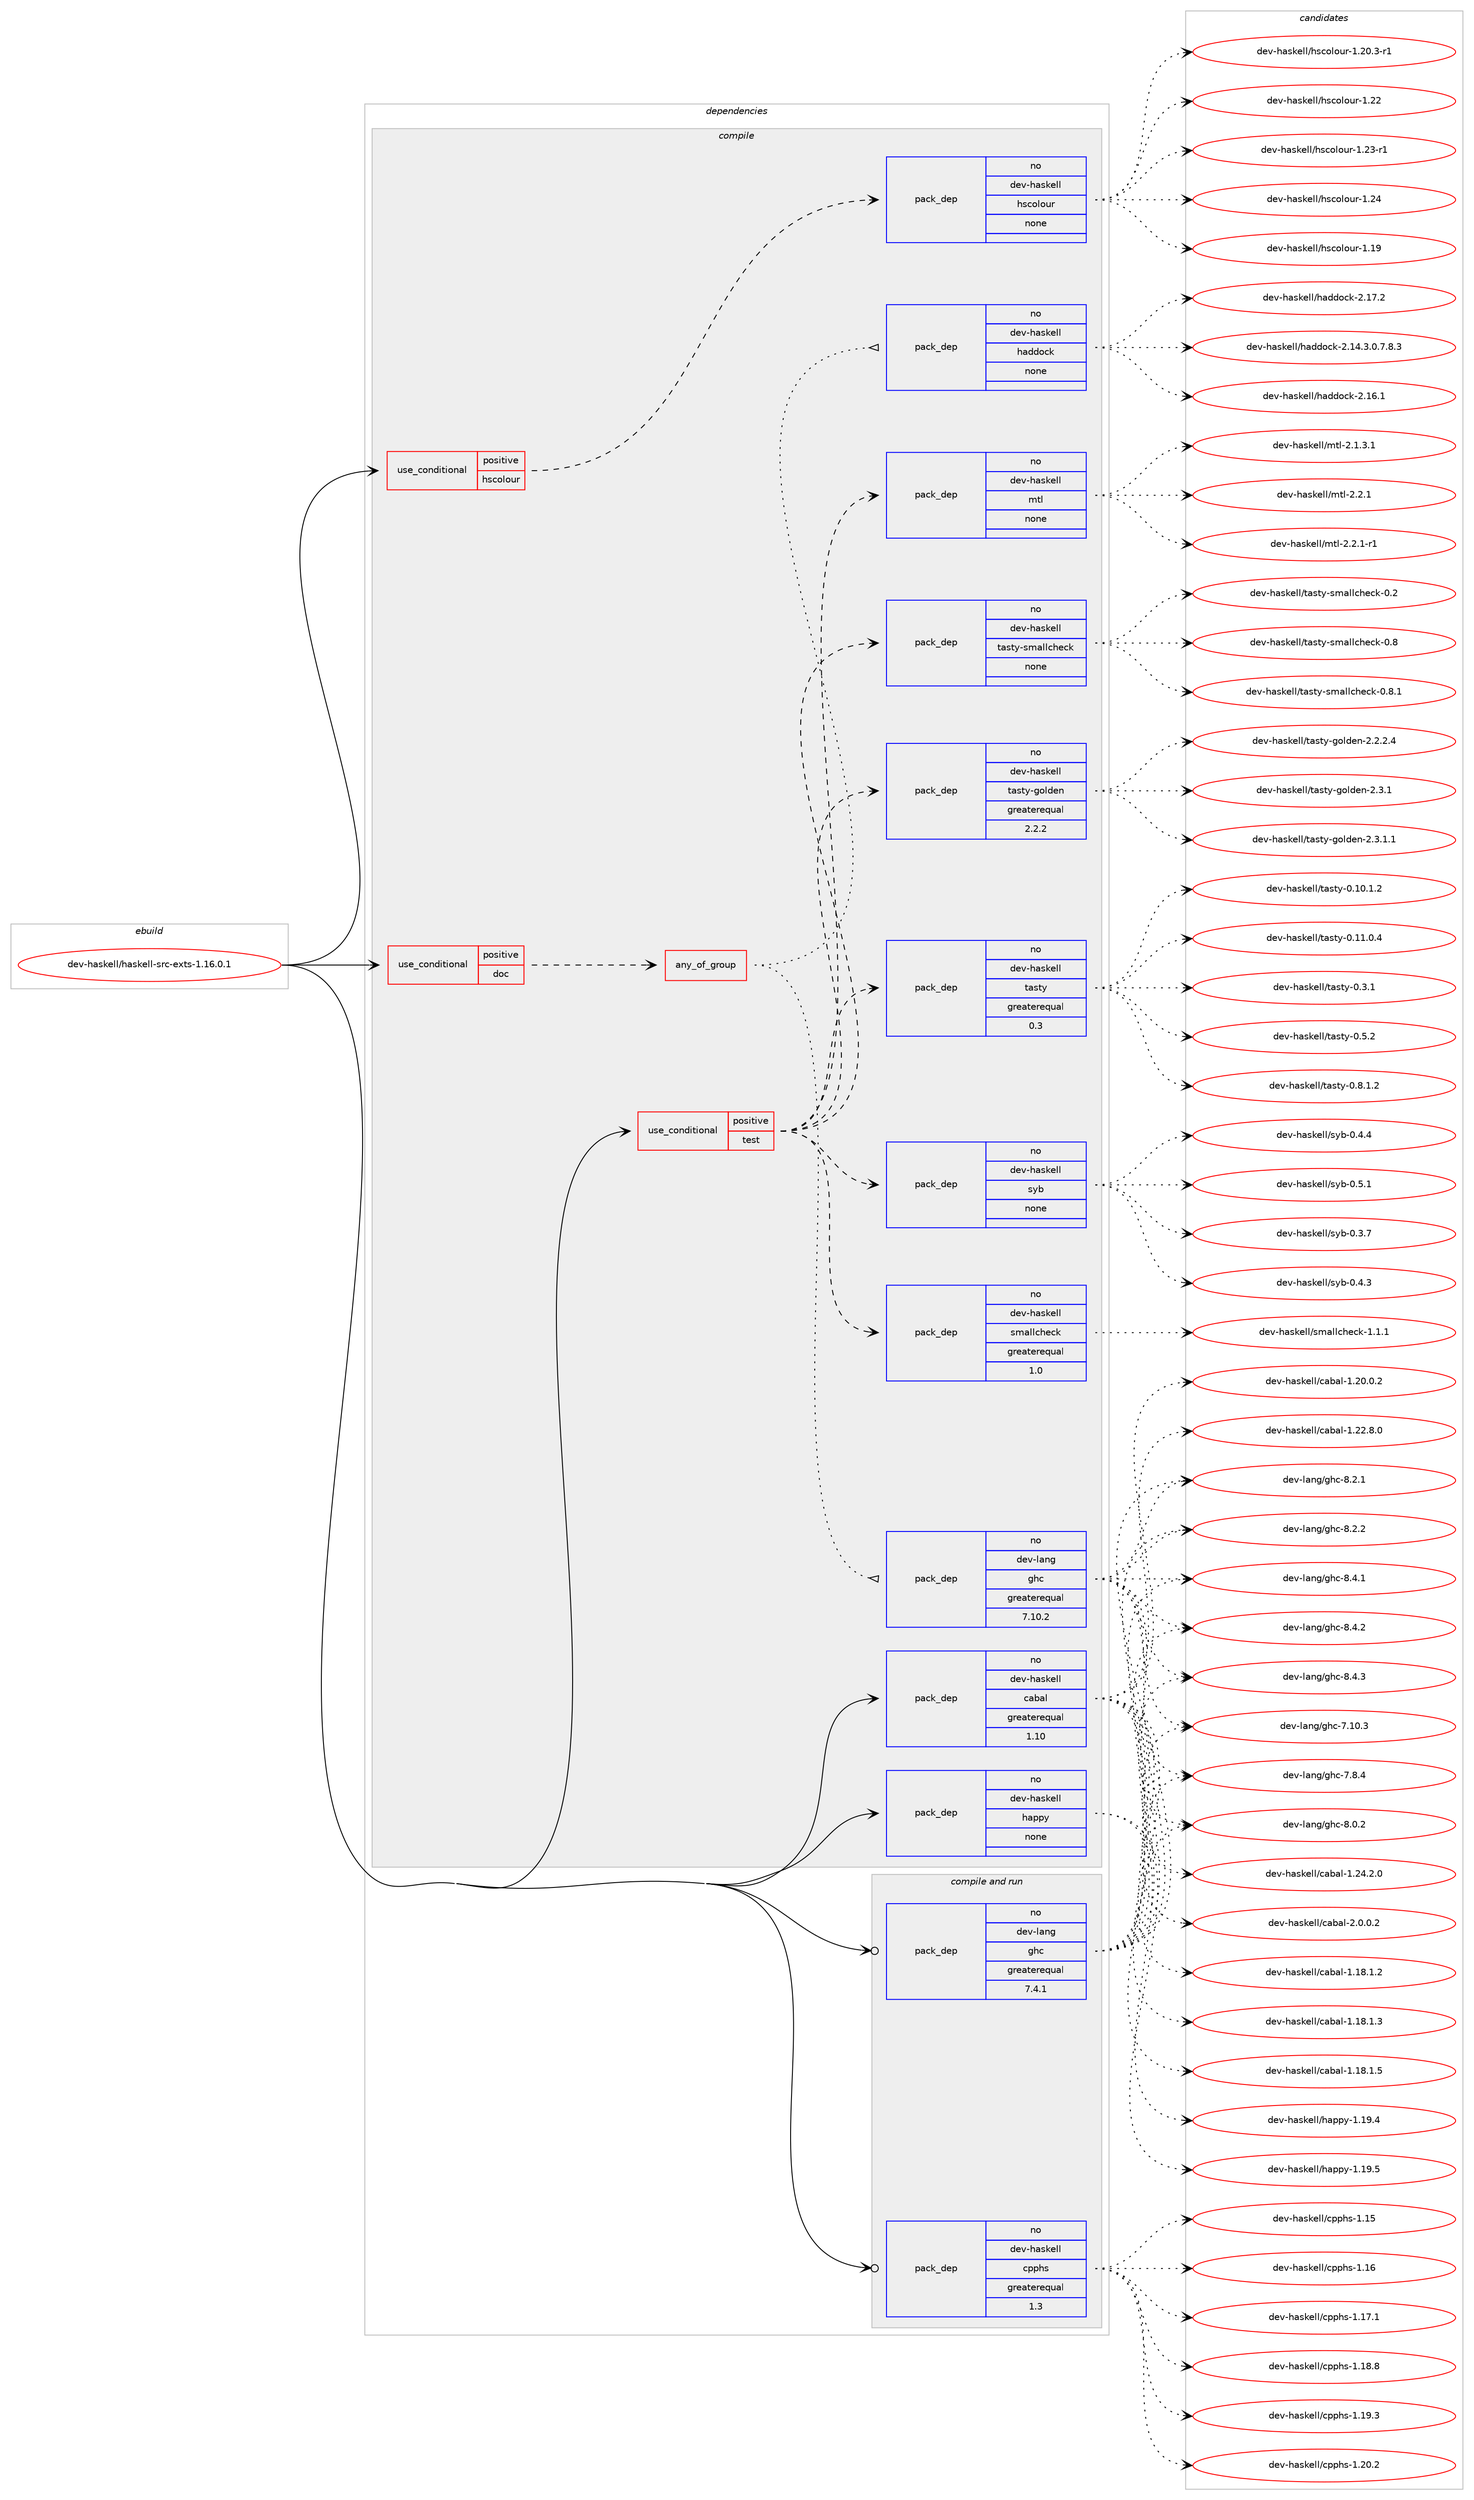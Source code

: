 digraph prolog {

# *************
# Graph options
# *************

newrank=true;
concentrate=true;
compound=true;
graph [rankdir=LR,fontname=Helvetica,fontsize=10,ranksep=1.5];#, ranksep=2.5, nodesep=0.2];
edge  [arrowhead=vee];
node  [fontname=Helvetica,fontsize=10];

# **********
# The ebuild
# **********

subgraph cluster_leftcol {
color=gray;
rank=same;
label=<<i>ebuild</i>>;
id [label="dev-haskell/haskell-src-exts-1.16.0.1", color=red, width=4, href="../dev-haskell/haskell-src-exts-1.16.0.1.svg"];
}

# ****************
# The dependencies
# ****************

subgraph cluster_midcol {
color=gray;
label=<<i>dependencies</i>>;
subgraph cluster_compile {
fillcolor="#eeeeee";
style=filled;
label=<<i>compile</i>>;
subgraph cond359836 {
dependency1334245 [label=<<TABLE BORDER="0" CELLBORDER="1" CELLSPACING="0" CELLPADDING="4"><TR><TD ROWSPAN="3" CELLPADDING="10">use_conditional</TD></TR><TR><TD>positive</TD></TR><TR><TD>doc</TD></TR></TABLE>>, shape=none, color=red];
subgraph any20988 {
dependency1334246 [label=<<TABLE BORDER="0" CELLBORDER="1" CELLSPACING="0" CELLPADDING="4"><TR><TD CELLPADDING="10">any_of_group</TD></TR></TABLE>>, shape=none, color=red];subgraph pack952869 {
dependency1334247 [label=<<TABLE BORDER="0" CELLBORDER="1" CELLSPACING="0" CELLPADDING="4" WIDTH="220"><TR><TD ROWSPAN="6" CELLPADDING="30">pack_dep</TD></TR><TR><TD WIDTH="110">no</TD></TR><TR><TD>dev-haskell</TD></TR><TR><TD>haddock</TD></TR><TR><TD>none</TD></TR><TR><TD></TD></TR></TABLE>>, shape=none, color=blue];
}
dependency1334246:e -> dependency1334247:w [weight=20,style="dotted",arrowhead="oinv"];
subgraph pack952870 {
dependency1334248 [label=<<TABLE BORDER="0" CELLBORDER="1" CELLSPACING="0" CELLPADDING="4" WIDTH="220"><TR><TD ROWSPAN="6" CELLPADDING="30">pack_dep</TD></TR><TR><TD WIDTH="110">no</TD></TR><TR><TD>dev-lang</TD></TR><TR><TD>ghc</TD></TR><TR><TD>greaterequal</TD></TR><TR><TD>7.10.2</TD></TR></TABLE>>, shape=none, color=blue];
}
dependency1334246:e -> dependency1334248:w [weight=20,style="dotted",arrowhead="oinv"];
}
dependency1334245:e -> dependency1334246:w [weight=20,style="dashed",arrowhead="vee"];
}
id:e -> dependency1334245:w [weight=20,style="solid",arrowhead="vee"];
subgraph cond359837 {
dependency1334249 [label=<<TABLE BORDER="0" CELLBORDER="1" CELLSPACING="0" CELLPADDING="4"><TR><TD ROWSPAN="3" CELLPADDING="10">use_conditional</TD></TR><TR><TD>positive</TD></TR><TR><TD>hscolour</TD></TR></TABLE>>, shape=none, color=red];
subgraph pack952871 {
dependency1334250 [label=<<TABLE BORDER="0" CELLBORDER="1" CELLSPACING="0" CELLPADDING="4" WIDTH="220"><TR><TD ROWSPAN="6" CELLPADDING="30">pack_dep</TD></TR><TR><TD WIDTH="110">no</TD></TR><TR><TD>dev-haskell</TD></TR><TR><TD>hscolour</TD></TR><TR><TD>none</TD></TR><TR><TD></TD></TR></TABLE>>, shape=none, color=blue];
}
dependency1334249:e -> dependency1334250:w [weight=20,style="dashed",arrowhead="vee"];
}
id:e -> dependency1334249:w [weight=20,style="solid",arrowhead="vee"];
subgraph cond359838 {
dependency1334251 [label=<<TABLE BORDER="0" CELLBORDER="1" CELLSPACING="0" CELLPADDING="4"><TR><TD ROWSPAN="3" CELLPADDING="10">use_conditional</TD></TR><TR><TD>positive</TD></TR><TR><TD>test</TD></TR></TABLE>>, shape=none, color=red];
subgraph pack952872 {
dependency1334252 [label=<<TABLE BORDER="0" CELLBORDER="1" CELLSPACING="0" CELLPADDING="4" WIDTH="220"><TR><TD ROWSPAN="6" CELLPADDING="30">pack_dep</TD></TR><TR><TD WIDTH="110">no</TD></TR><TR><TD>dev-haskell</TD></TR><TR><TD>mtl</TD></TR><TR><TD>none</TD></TR><TR><TD></TD></TR></TABLE>>, shape=none, color=blue];
}
dependency1334251:e -> dependency1334252:w [weight=20,style="dashed",arrowhead="vee"];
subgraph pack952873 {
dependency1334253 [label=<<TABLE BORDER="0" CELLBORDER="1" CELLSPACING="0" CELLPADDING="4" WIDTH="220"><TR><TD ROWSPAN="6" CELLPADDING="30">pack_dep</TD></TR><TR><TD WIDTH="110">no</TD></TR><TR><TD>dev-haskell</TD></TR><TR><TD>smallcheck</TD></TR><TR><TD>greaterequal</TD></TR><TR><TD>1.0</TD></TR></TABLE>>, shape=none, color=blue];
}
dependency1334251:e -> dependency1334253:w [weight=20,style="dashed",arrowhead="vee"];
subgraph pack952874 {
dependency1334254 [label=<<TABLE BORDER="0" CELLBORDER="1" CELLSPACING="0" CELLPADDING="4" WIDTH="220"><TR><TD ROWSPAN="6" CELLPADDING="30">pack_dep</TD></TR><TR><TD WIDTH="110">no</TD></TR><TR><TD>dev-haskell</TD></TR><TR><TD>syb</TD></TR><TR><TD>none</TD></TR><TR><TD></TD></TR></TABLE>>, shape=none, color=blue];
}
dependency1334251:e -> dependency1334254:w [weight=20,style="dashed",arrowhead="vee"];
subgraph pack952875 {
dependency1334255 [label=<<TABLE BORDER="0" CELLBORDER="1" CELLSPACING="0" CELLPADDING="4" WIDTH="220"><TR><TD ROWSPAN="6" CELLPADDING="30">pack_dep</TD></TR><TR><TD WIDTH="110">no</TD></TR><TR><TD>dev-haskell</TD></TR><TR><TD>tasty</TD></TR><TR><TD>greaterequal</TD></TR><TR><TD>0.3</TD></TR></TABLE>>, shape=none, color=blue];
}
dependency1334251:e -> dependency1334255:w [weight=20,style="dashed",arrowhead="vee"];
subgraph pack952876 {
dependency1334256 [label=<<TABLE BORDER="0" CELLBORDER="1" CELLSPACING="0" CELLPADDING="4" WIDTH="220"><TR><TD ROWSPAN="6" CELLPADDING="30">pack_dep</TD></TR><TR><TD WIDTH="110">no</TD></TR><TR><TD>dev-haskell</TD></TR><TR><TD>tasty-golden</TD></TR><TR><TD>greaterequal</TD></TR><TR><TD>2.2.2</TD></TR></TABLE>>, shape=none, color=blue];
}
dependency1334251:e -> dependency1334256:w [weight=20,style="dashed",arrowhead="vee"];
subgraph pack952877 {
dependency1334257 [label=<<TABLE BORDER="0" CELLBORDER="1" CELLSPACING="0" CELLPADDING="4" WIDTH="220"><TR><TD ROWSPAN="6" CELLPADDING="30">pack_dep</TD></TR><TR><TD WIDTH="110">no</TD></TR><TR><TD>dev-haskell</TD></TR><TR><TD>tasty-smallcheck</TD></TR><TR><TD>none</TD></TR><TR><TD></TD></TR></TABLE>>, shape=none, color=blue];
}
dependency1334251:e -> dependency1334257:w [weight=20,style="dashed",arrowhead="vee"];
}
id:e -> dependency1334251:w [weight=20,style="solid",arrowhead="vee"];
subgraph pack952878 {
dependency1334258 [label=<<TABLE BORDER="0" CELLBORDER="1" CELLSPACING="0" CELLPADDING="4" WIDTH="220"><TR><TD ROWSPAN="6" CELLPADDING="30">pack_dep</TD></TR><TR><TD WIDTH="110">no</TD></TR><TR><TD>dev-haskell</TD></TR><TR><TD>cabal</TD></TR><TR><TD>greaterequal</TD></TR><TR><TD>1.10</TD></TR></TABLE>>, shape=none, color=blue];
}
id:e -> dependency1334258:w [weight=20,style="solid",arrowhead="vee"];
subgraph pack952879 {
dependency1334259 [label=<<TABLE BORDER="0" CELLBORDER="1" CELLSPACING="0" CELLPADDING="4" WIDTH="220"><TR><TD ROWSPAN="6" CELLPADDING="30">pack_dep</TD></TR><TR><TD WIDTH="110">no</TD></TR><TR><TD>dev-haskell</TD></TR><TR><TD>happy</TD></TR><TR><TD>none</TD></TR><TR><TD></TD></TR></TABLE>>, shape=none, color=blue];
}
id:e -> dependency1334259:w [weight=20,style="solid",arrowhead="vee"];
}
subgraph cluster_compileandrun {
fillcolor="#eeeeee";
style=filled;
label=<<i>compile and run</i>>;
subgraph pack952880 {
dependency1334260 [label=<<TABLE BORDER="0" CELLBORDER="1" CELLSPACING="0" CELLPADDING="4" WIDTH="220"><TR><TD ROWSPAN="6" CELLPADDING="30">pack_dep</TD></TR><TR><TD WIDTH="110">no</TD></TR><TR><TD>dev-haskell</TD></TR><TR><TD>cpphs</TD></TR><TR><TD>greaterequal</TD></TR><TR><TD>1.3</TD></TR></TABLE>>, shape=none, color=blue];
}
id:e -> dependency1334260:w [weight=20,style="solid",arrowhead="odotvee"];
subgraph pack952881 {
dependency1334261 [label=<<TABLE BORDER="0" CELLBORDER="1" CELLSPACING="0" CELLPADDING="4" WIDTH="220"><TR><TD ROWSPAN="6" CELLPADDING="30">pack_dep</TD></TR><TR><TD WIDTH="110">no</TD></TR><TR><TD>dev-lang</TD></TR><TR><TD>ghc</TD></TR><TR><TD>greaterequal</TD></TR><TR><TD>7.4.1</TD></TR></TABLE>>, shape=none, color=blue];
}
id:e -> dependency1334261:w [weight=20,style="solid",arrowhead="odotvee"];
}
subgraph cluster_run {
fillcolor="#eeeeee";
style=filled;
label=<<i>run</i>>;
}
}

# **************
# The candidates
# **************

subgraph cluster_choices {
rank=same;
color=gray;
label=<<i>candidates</i>>;

subgraph choice952869 {
color=black;
nodesep=1;
choice1001011184510497115107101108108471049710010011199107455046495246514648465546564651 [label="dev-haskell/haddock-2.14.3.0.7.8.3", color=red, width=4,href="../dev-haskell/haddock-2.14.3.0.7.8.3.svg"];
choice100101118451049711510710110810847104971001001119910745504649544649 [label="dev-haskell/haddock-2.16.1", color=red, width=4,href="../dev-haskell/haddock-2.16.1.svg"];
choice100101118451049711510710110810847104971001001119910745504649554650 [label="dev-haskell/haddock-2.17.2", color=red, width=4,href="../dev-haskell/haddock-2.17.2.svg"];
dependency1334247:e -> choice1001011184510497115107101108108471049710010011199107455046495246514648465546564651:w [style=dotted,weight="100"];
dependency1334247:e -> choice100101118451049711510710110810847104971001001119910745504649544649:w [style=dotted,weight="100"];
dependency1334247:e -> choice100101118451049711510710110810847104971001001119910745504649554650:w [style=dotted,weight="100"];
}
subgraph choice952870 {
color=black;
nodesep=1;
choice1001011184510897110103471031049945554649484651 [label="dev-lang/ghc-7.10.3", color=red, width=4,href="../dev-lang/ghc-7.10.3.svg"];
choice10010111845108971101034710310499455546564652 [label="dev-lang/ghc-7.8.4", color=red, width=4,href="../dev-lang/ghc-7.8.4.svg"];
choice10010111845108971101034710310499455646484650 [label="dev-lang/ghc-8.0.2", color=red, width=4,href="../dev-lang/ghc-8.0.2.svg"];
choice10010111845108971101034710310499455646504649 [label="dev-lang/ghc-8.2.1", color=red, width=4,href="../dev-lang/ghc-8.2.1.svg"];
choice10010111845108971101034710310499455646504650 [label="dev-lang/ghc-8.2.2", color=red, width=4,href="../dev-lang/ghc-8.2.2.svg"];
choice10010111845108971101034710310499455646524649 [label="dev-lang/ghc-8.4.1", color=red, width=4,href="../dev-lang/ghc-8.4.1.svg"];
choice10010111845108971101034710310499455646524650 [label="dev-lang/ghc-8.4.2", color=red, width=4,href="../dev-lang/ghc-8.4.2.svg"];
choice10010111845108971101034710310499455646524651 [label="dev-lang/ghc-8.4.3", color=red, width=4,href="../dev-lang/ghc-8.4.3.svg"];
dependency1334248:e -> choice1001011184510897110103471031049945554649484651:w [style=dotted,weight="100"];
dependency1334248:e -> choice10010111845108971101034710310499455546564652:w [style=dotted,weight="100"];
dependency1334248:e -> choice10010111845108971101034710310499455646484650:w [style=dotted,weight="100"];
dependency1334248:e -> choice10010111845108971101034710310499455646504649:w [style=dotted,weight="100"];
dependency1334248:e -> choice10010111845108971101034710310499455646504650:w [style=dotted,weight="100"];
dependency1334248:e -> choice10010111845108971101034710310499455646524649:w [style=dotted,weight="100"];
dependency1334248:e -> choice10010111845108971101034710310499455646524650:w [style=dotted,weight="100"];
dependency1334248:e -> choice10010111845108971101034710310499455646524651:w [style=dotted,weight="100"];
}
subgraph choice952871 {
color=black;
nodesep=1;
choice100101118451049711510710110810847104115991111081111171144549464957 [label="dev-haskell/hscolour-1.19", color=red, width=4,href="../dev-haskell/hscolour-1.19.svg"];
choice10010111845104971151071011081084710411599111108111117114454946504846514511449 [label="dev-haskell/hscolour-1.20.3-r1", color=red, width=4,href="../dev-haskell/hscolour-1.20.3-r1.svg"];
choice100101118451049711510710110810847104115991111081111171144549465050 [label="dev-haskell/hscolour-1.22", color=red, width=4,href="../dev-haskell/hscolour-1.22.svg"];
choice1001011184510497115107101108108471041159911110811111711445494650514511449 [label="dev-haskell/hscolour-1.23-r1", color=red, width=4,href="../dev-haskell/hscolour-1.23-r1.svg"];
choice100101118451049711510710110810847104115991111081111171144549465052 [label="dev-haskell/hscolour-1.24", color=red, width=4,href="../dev-haskell/hscolour-1.24.svg"];
dependency1334250:e -> choice100101118451049711510710110810847104115991111081111171144549464957:w [style=dotted,weight="100"];
dependency1334250:e -> choice10010111845104971151071011081084710411599111108111117114454946504846514511449:w [style=dotted,weight="100"];
dependency1334250:e -> choice100101118451049711510710110810847104115991111081111171144549465050:w [style=dotted,weight="100"];
dependency1334250:e -> choice1001011184510497115107101108108471041159911110811111711445494650514511449:w [style=dotted,weight="100"];
dependency1334250:e -> choice100101118451049711510710110810847104115991111081111171144549465052:w [style=dotted,weight="100"];
}
subgraph choice952872 {
color=black;
nodesep=1;
choice1001011184510497115107101108108471091161084550464946514649 [label="dev-haskell/mtl-2.1.3.1", color=red, width=4,href="../dev-haskell/mtl-2.1.3.1.svg"];
choice100101118451049711510710110810847109116108455046504649 [label="dev-haskell/mtl-2.2.1", color=red, width=4,href="../dev-haskell/mtl-2.2.1.svg"];
choice1001011184510497115107101108108471091161084550465046494511449 [label="dev-haskell/mtl-2.2.1-r1", color=red, width=4,href="../dev-haskell/mtl-2.2.1-r1.svg"];
dependency1334252:e -> choice1001011184510497115107101108108471091161084550464946514649:w [style=dotted,weight="100"];
dependency1334252:e -> choice100101118451049711510710110810847109116108455046504649:w [style=dotted,weight="100"];
dependency1334252:e -> choice1001011184510497115107101108108471091161084550465046494511449:w [style=dotted,weight="100"];
}
subgraph choice952873 {
color=black;
nodesep=1;
choice100101118451049711510710110810847115109971081089910410199107454946494649 [label="dev-haskell/smallcheck-1.1.1", color=red, width=4,href="../dev-haskell/smallcheck-1.1.1.svg"];
dependency1334253:e -> choice100101118451049711510710110810847115109971081089910410199107454946494649:w [style=dotted,weight="100"];
}
subgraph choice952874 {
color=black;
nodesep=1;
choice10010111845104971151071011081084711512198454846514655 [label="dev-haskell/syb-0.3.7", color=red, width=4,href="../dev-haskell/syb-0.3.7.svg"];
choice10010111845104971151071011081084711512198454846524651 [label="dev-haskell/syb-0.4.3", color=red, width=4,href="../dev-haskell/syb-0.4.3.svg"];
choice10010111845104971151071011081084711512198454846524652 [label="dev-haskell/syb-0.4.4", color=red, width=4,href="../dev-haskell/syb-0.4.4.svg"];
choice10010111845104971151071011081084711512198454846534649 [label="dev-haskell/syb-0.5.1", color=red, width=4,href="../dev-haskell/syb-0.5.1.svg"];
dependency1334254:e -> choice10010111845104971151071011081084711512198454846514655:w [style=dotted,weight="100"];
dependency1334254:e -> choice10010111845104971151071011081084711512198454846524651:w [style=dotted,weight="100"];
dependency1334254:e -> choice10010111845104971151071011081084711512198454846524652:w [style=dotted,weight="100"];
dependency1334254:e -> choice10010111845104971151071011081084711512198454846534649:w [style=dotted,weight="100"];
}
subgraph choice952875 {
color=black;
nodesep=1;
choice10010111845104971151071011081084711697115116121454846494846494650 [label="dev-haskell/tasty-0.10.1.2", color=red, width=4,href="../dev-haskell/tasty-0.10.1.2.svg"];
choice10010111845104971151071011081084711697115116121454846494946484652 [label="dev-haskell/tasty-0.11.0.4", color=red, width=4,href="../dev-haskell/tasty-0.11.0.4.svg"];
choice10010111845104971151071011081084711697115116121454846514649 [label="dev-haskell/tasty-0.3.1", color=red, width=4,href="../dev-haskell/tasty-0.3.1.svg"];
choice10010111845104971151071011081084711697115116121454846534650 [label="dev-haskell/tasty-0.5.2", color=red, width=4,href="../dev-haskell/tasty-0.5.2.svg"];
choice100101118451049711510710110810847116971151161214548465646494650 [label="dev-haskell/tasty-0.8.1.2", color=red, width=4,href="../dev-haskell/tasty-0.8.1.2.svg"];
dependency1334255:e -> choice10010111845104971151071011081084711697115116121454846494846494650:w [style=dotted,weight="100"];
dependency1334255:e -> choice10010111845104971151071011081084711697115116121454846494946484652:w [style=dotted,weight="100"];
dependency1334255:e -> choice10010111845104971151071011081084711697115116121454846514649:w [style=dotted,weight="100"];
dependency1334255:e -> choice10010111845104971151071011081084711697115116121454846534650:w [style=dotted,weight="100"];
dependency1334255:e -> choice100101118451049711510710110810847116971151161214548465646494650:w [style=dotted,weight="100"];
}
subgraph choice952876 {
color=black;
nodesep=1;
choice10010111845104971151071011081084711697115116121451031111081001011104550465046504652 [label="dev-haskell/tasty-golden-2.2.2.4", color=red, width=4,href="../dev-haskell/tasty-golden-2.2.2.4.svg"];
choice1001011184510497115107101108108471169711511612145103111108100101110455046514649 [label="dev-haskell/tasty-golden-2.3.1", color=red, width=4,href="../dev-haskell/tasty-golden-2.3.1.svg"];
choice10010111845104971151071011081084711697115116121451031111081001011104550465146494649 [label="dev-haskell/tasty-golden-2.3.1.1", color=red, width=4,href="../dev-haskell/tasty-golden-2.3.1.1.svg"];
dependency1334256:e -> choice10010111845104971151071011081084711697115116121451031111081001011104550465046504652:w [style=dotted,weight="100"];
dependency1334256:e -> choice1001011184510497115107101108108471169711511612145103111108100101110455046514649:w [style=dotted,weight="100"];
dependency1334256:e -> choice10010111845104971151071011081084711697115116121451031111081001011104550465146494649:w [style=dotted,weight="100"];
}
subgraph choice952877 {
color=black;
nodesep=1;
choice100101118451049711510710110810847116971151161214511510997108108991041019910745484650 [label="dev-haskell/tasty-smallcheck-0.2", color=red, width=4,href="../dev-haskell/tasty-smallcheck-0.2.svg"];
choice100101118451049711510710110810847116971151161214511510997108108991041019910745484656 [label="dev-haskell/tasty-smallcheck-0.8", color=red, width=4,href="../dev-haskell/tasty-smallcheck-0.8.svg"];
choice1001011184510497115107101108108471169711511612145115109971081089910410199107454846564649 [label="dev-haskell/tasty-smallcheck-0.8.1", color=red, width=4,href="../dev-haskell/tasty-smallcheck-0.8.1.svg"];
dependency1334257:e -> choice100101118451049711510710110810847116971151161214511510997108108991041019910745484650:w [style=dotted,weight="100"];
dependency1334257:e -> choice100101118451049711510710110810847116971151161214511510997108108991041019910745484656:w [style=dotted,weight="100"];
dependency1334257:e -> choice1001011184510497115107101108108471169711511612145115109971081089910410199107454846564649:w [style=dotted,weight="100"];
}
subgraph choice952878 {
color=black;
nodesep=1;
choice10010111845104971151071011081084799979897108454946495646494650 [label="dev-haskell/cabal-1.18.1.2", color=red, width=4,href="../dev-haskell/cabal-1.18.1.2.svg"];
choice10010111845104971151071011081084799979897108454946495646494651 [label="dev-haskell/cabal-1.18.1.3", color=red, width=4,href="../dev-haskell/cabal-1.18.1.3.svg"];
choice10010111845104971151071011081084799979897108454946495646494653 [label="dev-haskell/cabal-1.18.1.5", color=red, width=4,href="../dev-haskell/cabal-1.18.1.5.svg"];
choice10010111845104971151071011081084799979897108454946504846484650 [label="dev-haskell/cabal-1.20.0.2", color=red, width=4,href="../dev-haskell/cabal-1.20.0.2.svg"];
choice10010111845104971151071011081084799979897108454946505046564648 [label="dev-haskell/cabal-1.22.8.0", color=red, width=4,href="../dev-haskell/cabal-1.22.8.0.svg"];
choice10010111845104971151071011081084799979897108454946505246504648 [label="dev-haskell/cabal-1.24.2.0", color=red, width=4,href="../dev-haskell/cabal-1.24.2.0.svg"];
choice100101118451049711510710110810847999798971084550464846484650 [label="dev-haskell/cabal-2.0.0.2", color=red, width=4,href="../dev-haskell/cabal-2.0.0.2.svg"];
dependency1334258:e -> choice10010111845104971151071011081084799979897108454946495646494650:w [style=dotted,weight="100"];
dependency1334258:e -> choice10010111845104971151071011081084799979897108454946495646494651:w [style=dotted,weight="100"];
dependency1334258:e -> choice10010111845104971151071011081084799979897108454946495646494653:w [style=dotted,weight="100"];
dependency1334258:e -> choice10010111845104971151071011081084799979897108454946504846484650:w [style=dotted,weight="100"];
dependency1334258:e -> choice10010111845104971151071011081084799979897108454946505046564648:w [style=dotted,weight="100"];
dependency1334258:e -> choice10010111845104971151071011081084799979897108454946505246504648:w [style=dotted,weight="100"];
dependency1334258:e -> choice100101118451049711510710110810847999798971084550464846484650:w [style=dotted,weight="100"];
}
subgraph choice952879 {
color=black;
nodesep=1;
choice1001011184510497115107101108108471049711211212145494649574652 [label="dev-haskell/happy-1.19.4", color=red, width=4,href="../dev-haskell/happy-1.19.4.svg"];
choice1001011184510497115107101108108471049711211212145494649574653 [label="dev-haskell/happy-1.19.5", color=red, width=4,href="../dev-haskell/happy-1.19.5.svg"];
dependency1334259:e -> choice1001011184510497115107101108108471049711211212145494649574652:w [style=dotted,weight="100"];
dependency1334259:e -> choice1001011184510497115107101108108471049711211212145494649574653:w [style=dotted,weight="100"];
}
subgraph choice952880 {
color=black;
nodesep=1;
choice100101118451049711510710110810847991121121041154549464953 [label="dev-haskell/cpphs-1.15", color=red, width=4,href="../dev-haskell/cpphs-1.15.svg"];
choice100101118451049711510710110810847991121121041154549464954 [label="dev-haskell/cpphs-1.16", color=red, width=4,href="../dev-haskell/cpphs-1.16.svg"];
choice1001011184510497115107101108108479911211210411545494649554649 [label="dev-haskell/cpphs-1.17.1", color=red, width=4,href="../dev-haskell/cpphs-1.17.1.svg"];
choice1001011184510497115107101108108479911211210411545494649564656 [label="dev-haskell/cpphs-1.18.8", color=red, width=4,href="../dev-haskell/cpphs-1.18.8.svg"];
choice1001011184510497115107101108108479911211210411545494649574651 [label="dev-haskell/cpphs-1.19.3", color=red, width=4,href="../dev-haskell/cpphs-1.19.3.svg"];
choice1001011184510497115107101108108479911211210411545494650484650 [label="dev-haskell/cpphs-1.20.2", color=red, width=4,href="../dev-haskell/cpphs-1.20.2.svg"];
dependency1334260:e -> choice100101118451049711510710110810847991121121041154549464953:w [style=dotted,weight="100"];
dependency1334260:e -> choice100101118451049711510710110810847991121121041154549464954:w [style=dotted,weight="100"];
dependency1334260:e -> choice1001011184510497115107101108108479911211210411545494649554649:w [style=dotted,weight="100"];
dependency1334260:e -> choice1001011184510497115107101108108479911211210411545494649564656:w [style=dotted,weight="100"];
dependency1334260:e -> choice1001011184510497115107101108108479911211210411545494649574651:w [style=dotted,weight="100"];
dependency1334260:e -> choice1001011184510497115107101108108479911211210411545494650484650:w [style=dotted,weight="100"];
}
subgraph choice952881 {
color=black;
nodesep=1;
choice1001011184510897110103471031049945554649484651 [label="dev-lang/ghc-7.10.3", color=red, width=4,href="../dev-lang/ghc-7.10.3.svg"];
choice10010111845108971101034710310499455546564652 [label="dev-lang/ghc-7.8.4", color=red, width=4,href="../dev-lang/ghc-7.8.4.svg"];
choice10010111845108971101034710310499455646484650 [label="dev-lang/ghc-8.0.2", color=red, width=4,href="../dev-lang/ghc-8.0.2.svg"];
choice10010111845108971101034710310499455646504649 [label="dev-lang/ghc-8.2.1", color=red, width=4,href="../dev-lang/ghc-8.2.1.svg"];
choice10010111845108971101034710310499455646504650 [label="dev-lang/ghc-8.2.2", color=red, width=4,href="../dev-lang/ghc-8.2.2.svg"];
choice10010111845108971101034710310499455646524649 [label="dev-lang/ghc-8.4.1", color=red, width=4,href="../dev-lang/ghc-8.4.1.svg"];
choice10010111845108971101034710310499455646524650 [label="dev-lang/ghc-8.4.2", color=red, width=4,href="../dev-lang/ghc-8.4.2.svg"];
choice10010111845108971101034710310499455646524651 [label="dev-lang/ghc-8.4.3", color=red, width=4,href="../dev-lang/ghc-8.4.3.svg"];
dependency1334261:e -> choice1001011184510897110103471031049945554649484651:w [style=dotted,weight="100"];
dependency1334261:e -> choice10010111845108971101034710310499455546564652:w [style=dotted,weight="100"];
dependency1334261:e -> choice10010111845108971101034710310499455646484650:w [style=dotted,weight="100"];
dependency1334261:e -> choice10010111845108971101034710310499455646504649:w [style=dotted,weight="100"];
dependency1334261:e -> choice10010111845108971101034710310499455646504650:w [style=dotted,weight="100"];
dependency1334261:e -> choice10010111845108971101034710310499455646524649:w [style=dotted,weight="100"];
dependency1334261:e -> choice10010111845108971101034710310499455646524650:w [style=dotted,weight="100"];
dependency1334261:e -> choice10010111845108971101034710310499455646524651:w [style=dotted,weight="100"];
}
}

}

